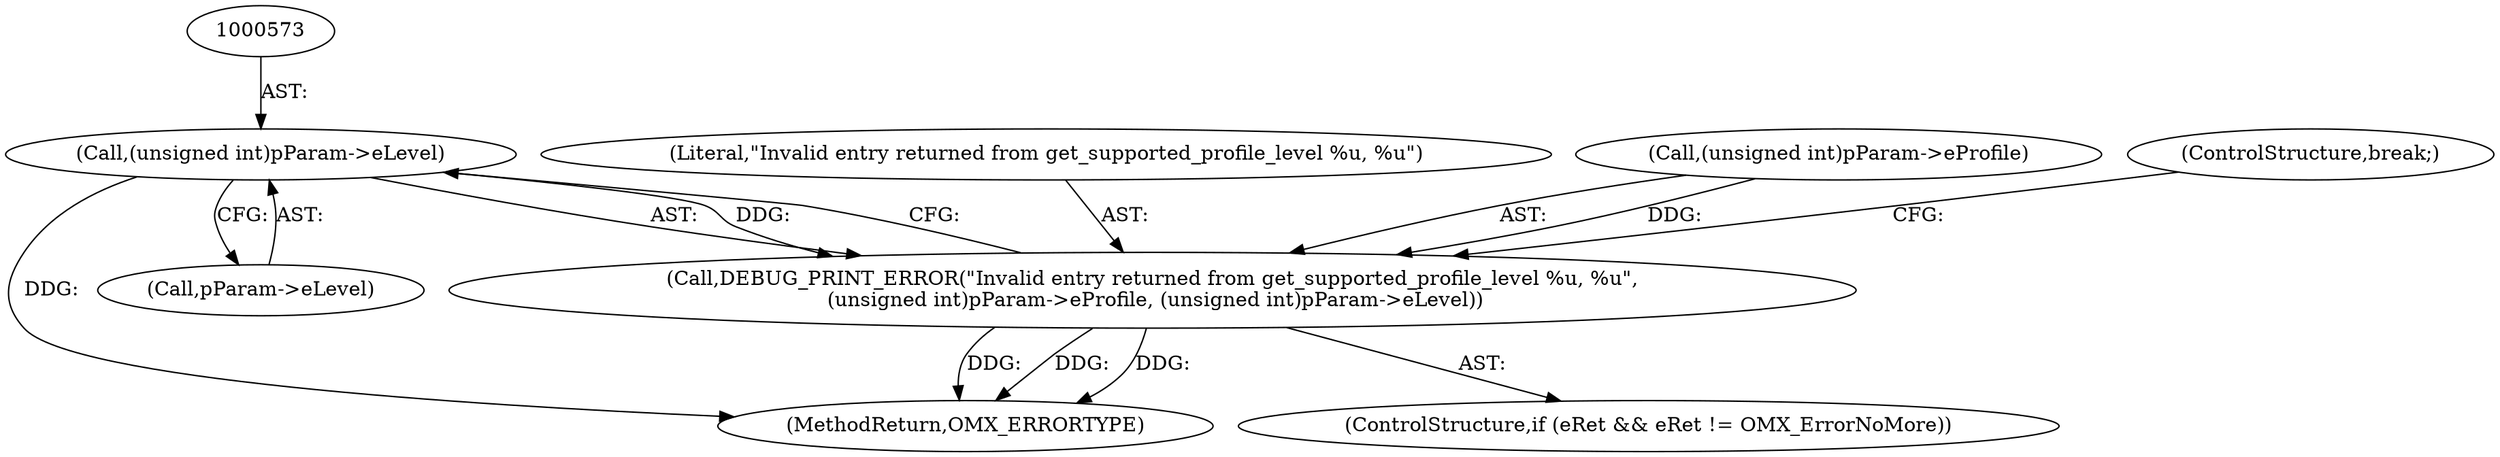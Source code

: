 digraph "0_Android_560ccdb509a7b86186fac0fce1b25bd9a3e6a6e8_5@pointer" {
"1000572" [label="(Call,(unsigned int)pParam->eLevel)"];
"1000565" [label="(Call,DEBUG_PRINT_ERROR(\"Invalid entry returned from get_supported_profile_level %u, %u\",\n (unsigned int)pParam->eProfile, (unsigned int)pParam->eLevel))"];
"1000566" [label="(Literal,\"Invalid entry returned from get_supported_profile_level %u, %u\")"];
"1001444" [label="(MethodReturn,OMX_ERRORTYPE)"];
"1000567" [label="(Call,(unsigned int)pParam->eProfile)"];
"1000565" [label="(Call,DEBUG_PRINT_ERROR(\"Invalid entry returned from get_supported_profile_level %u, %u\",\n (unsigned int)pParam->eProfile, (unsigned int)pParam->eLevel))"];
"1000559" [label="(ControlStructure,if (eRet && eRet != OMX_ErrorNoMore))"];
"1000574" [label="(Call,pParam->eLevel)"];
"1000577" [label="(ControlStructure,break;)"];
"1000572" [label="(Call,(unsigned int)pParam->eLevel)"];
"1000572" -> "1000565"  [label="AST: "];
"1000572" -> "1000574"  [label="CFG: "];
"1000573" -> "1000572"  [label="AST: "];
"1000574" -> "1000572"  [label="AST: "];
"1000565" -> "1000572"  [label="CFG: "];
"1000572" -> "1001444"  [label="DDG: "];
"1000572" -> "1000565"  [label="DDG: "];
"1000565" -> "1000559"  [label="AST: "];
"1000566" -> "1000565"  [label="AST: "];
"1000567" -> "1000565"  [label="AST: "];
"1000577" -> "1000565"  [label="CFG: "];
"1000565" -> "1001444"  [label="DDG: "];
"1000565" -> "1001444"  [label="DDG: "];
"1000565" -> "1001444"  [label="DDG: "];
"1000567" -> "1000565"  [label="DDG: "];
}
